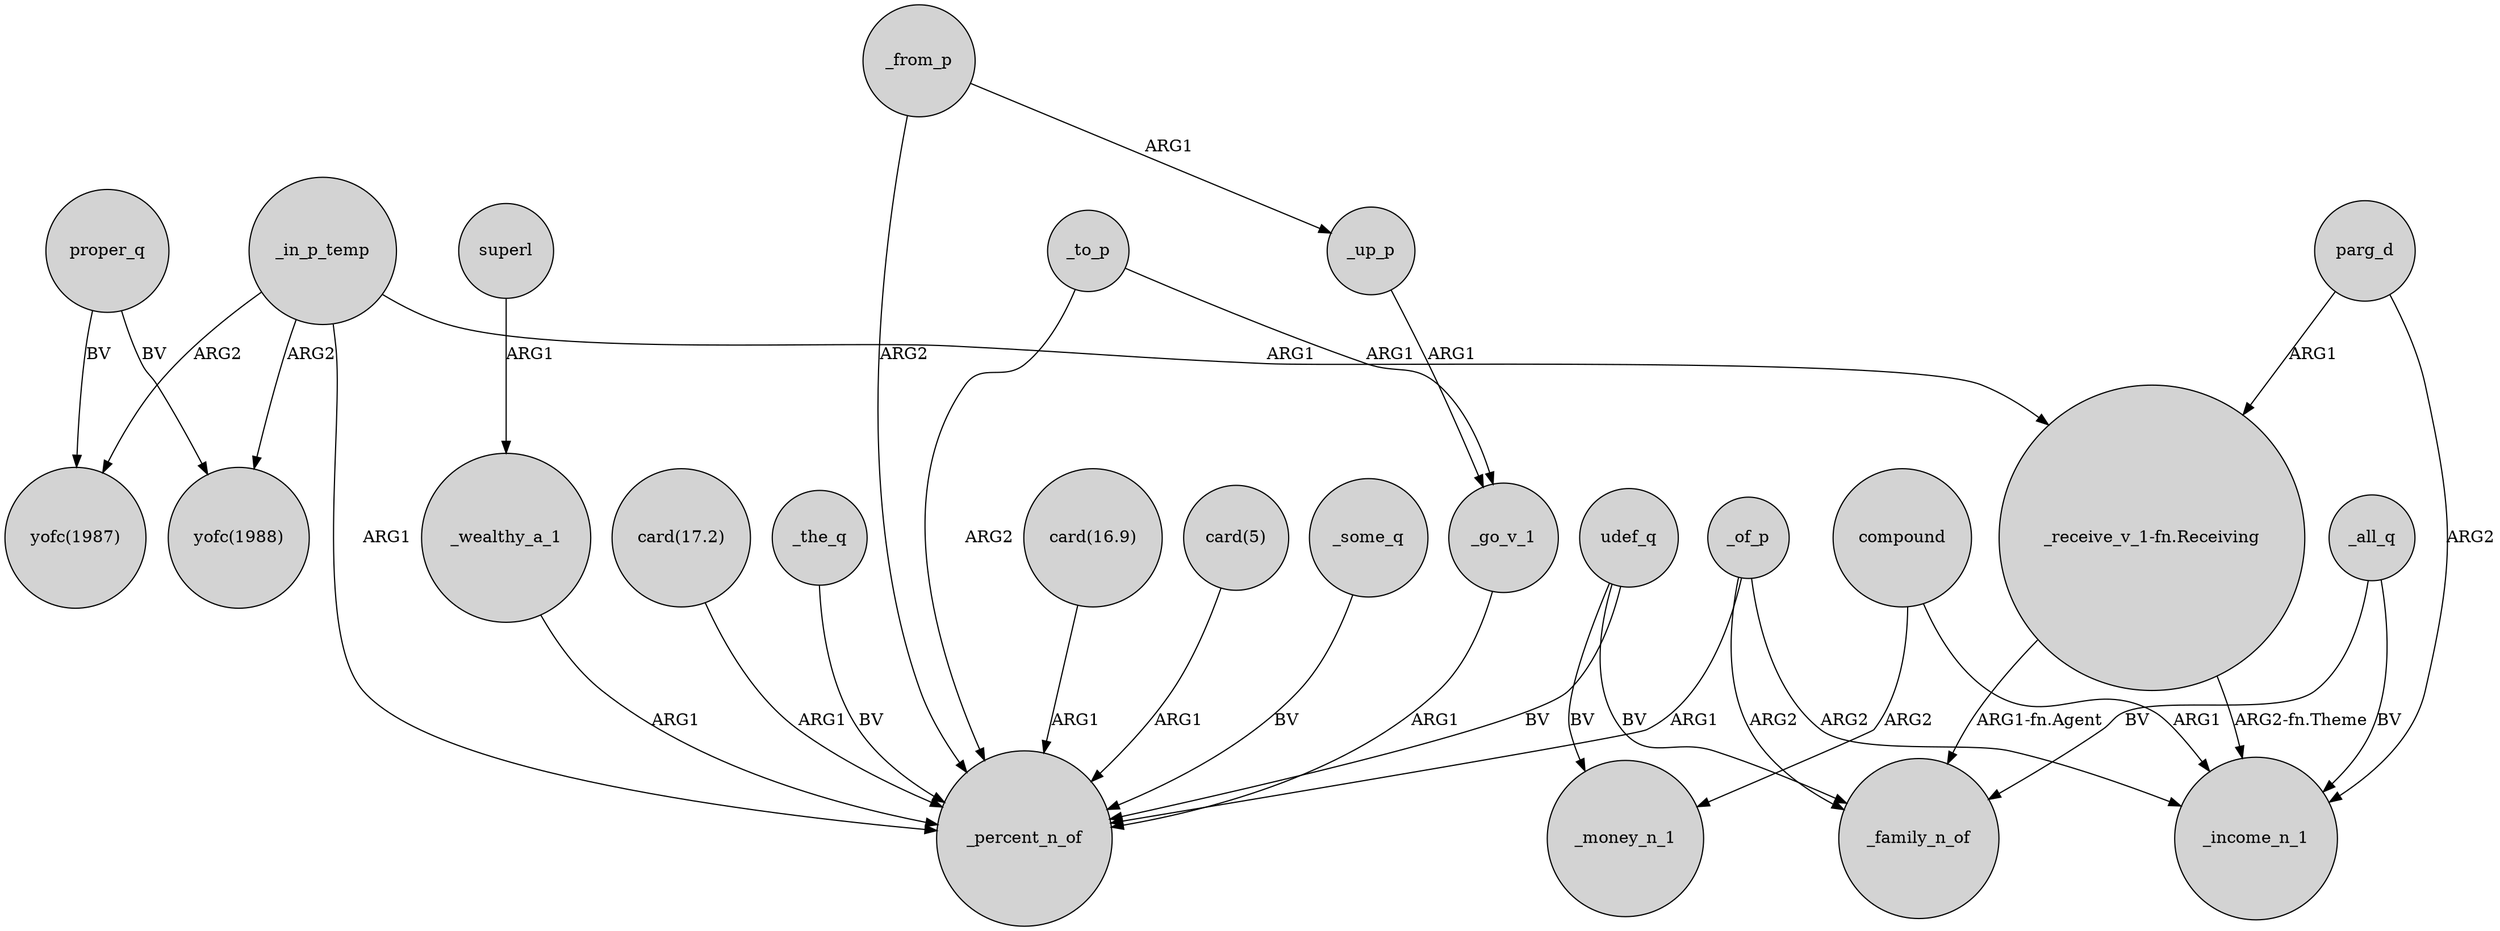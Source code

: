 digraph {
	node [shape=circle style=filled]
	_in_p_temp -> "yofc(1987)" [label=ARG2]
	udef_q -> _money_n_1 [label=BV]
	"card(17.2)" -> _percent_n_of [label=ARG1]
	compound -> _income_n_1 [label=ARG1]
	parg_d -> "_receive_v_1-fn.Receiving" [label=ARG1]
	"_receive_v_1-fn.Receiving" -> _family_n_of [label="ARG1-fn.Agent"]
	_wealthy_a_1 -> _percent_n_of [label=ARG1]
	_from_p -> _up_p [label=ARG1]
	_in_p_temp -> _percent_n_of [label=ARG1]
	superl -> _wealthy_a_1 [label=ARG1]
	_all_q -> _income_n_1 [label=BV]
	_of_p -> _family_n_of [label=ARG2]
	_in_p_temp -> "_receive_v_1-fn.Receiving" [label=ARG1]
	_the_q -> _percent_n_of [label=BV]
	_go_v_1 -> _percent_n_of [label=ARG1]
	_of_p -> _percent_n_of [label=ARG1]
	parg_d -> _income_n_1 [label=ARG2]
	_of_p -> _income_n_1 [label=ARG2]
	compound -> _money_n_1 [label=ARG2]
	"card(16.9)" -> _percent_n_of [label=ARG1]
	proper_q -> "yofc(1988)" [label=BV]
	_to_p -> _go_v_1 [label=ARG1]
	"card(5)" -> _percent_n_of [label=ARG1]
	proper_q -> "yofc(1987)" [label=BV]
	_to_p -> _percent_n_of [label=ARG2]
	_from_p -> _percent_n_of [label=ARG2]
	_up_p -> _go_v_1 [label=ARG1]
	udef_q -> _percent_n_of [label=BV]
	udef_q -> _family_n_of [label=BV]
	_all_q -> _family_n_of [label=BV]
	_in_p_temp -> "yofc(1988)" [label=ARG2]
	"_receive_v_1-fn.Receiving" -> _income_n_1 [label="ARG2-fn.Theme"]
	_some_q -> _percent_n_of [label=BV]
}
